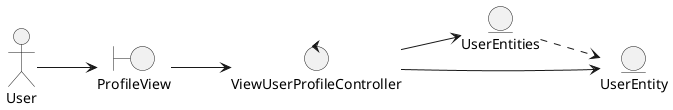 @startuml
left to right direction

actor User

boundary ProfileView

control ViewUserProfileController

entity UserEntities
entity UserEntity


'--- Actor relations ---
User --> ProfileView

'--- Views relations ---
ProfileView --> ViewUserProfileController

'--- Controllers relations ---
ViewUserProfileController --> UserEntities
ViewUserProfileController --> UserEntity

'--- Entity relations ---
UserEntities ..> UserEntity
@enduml